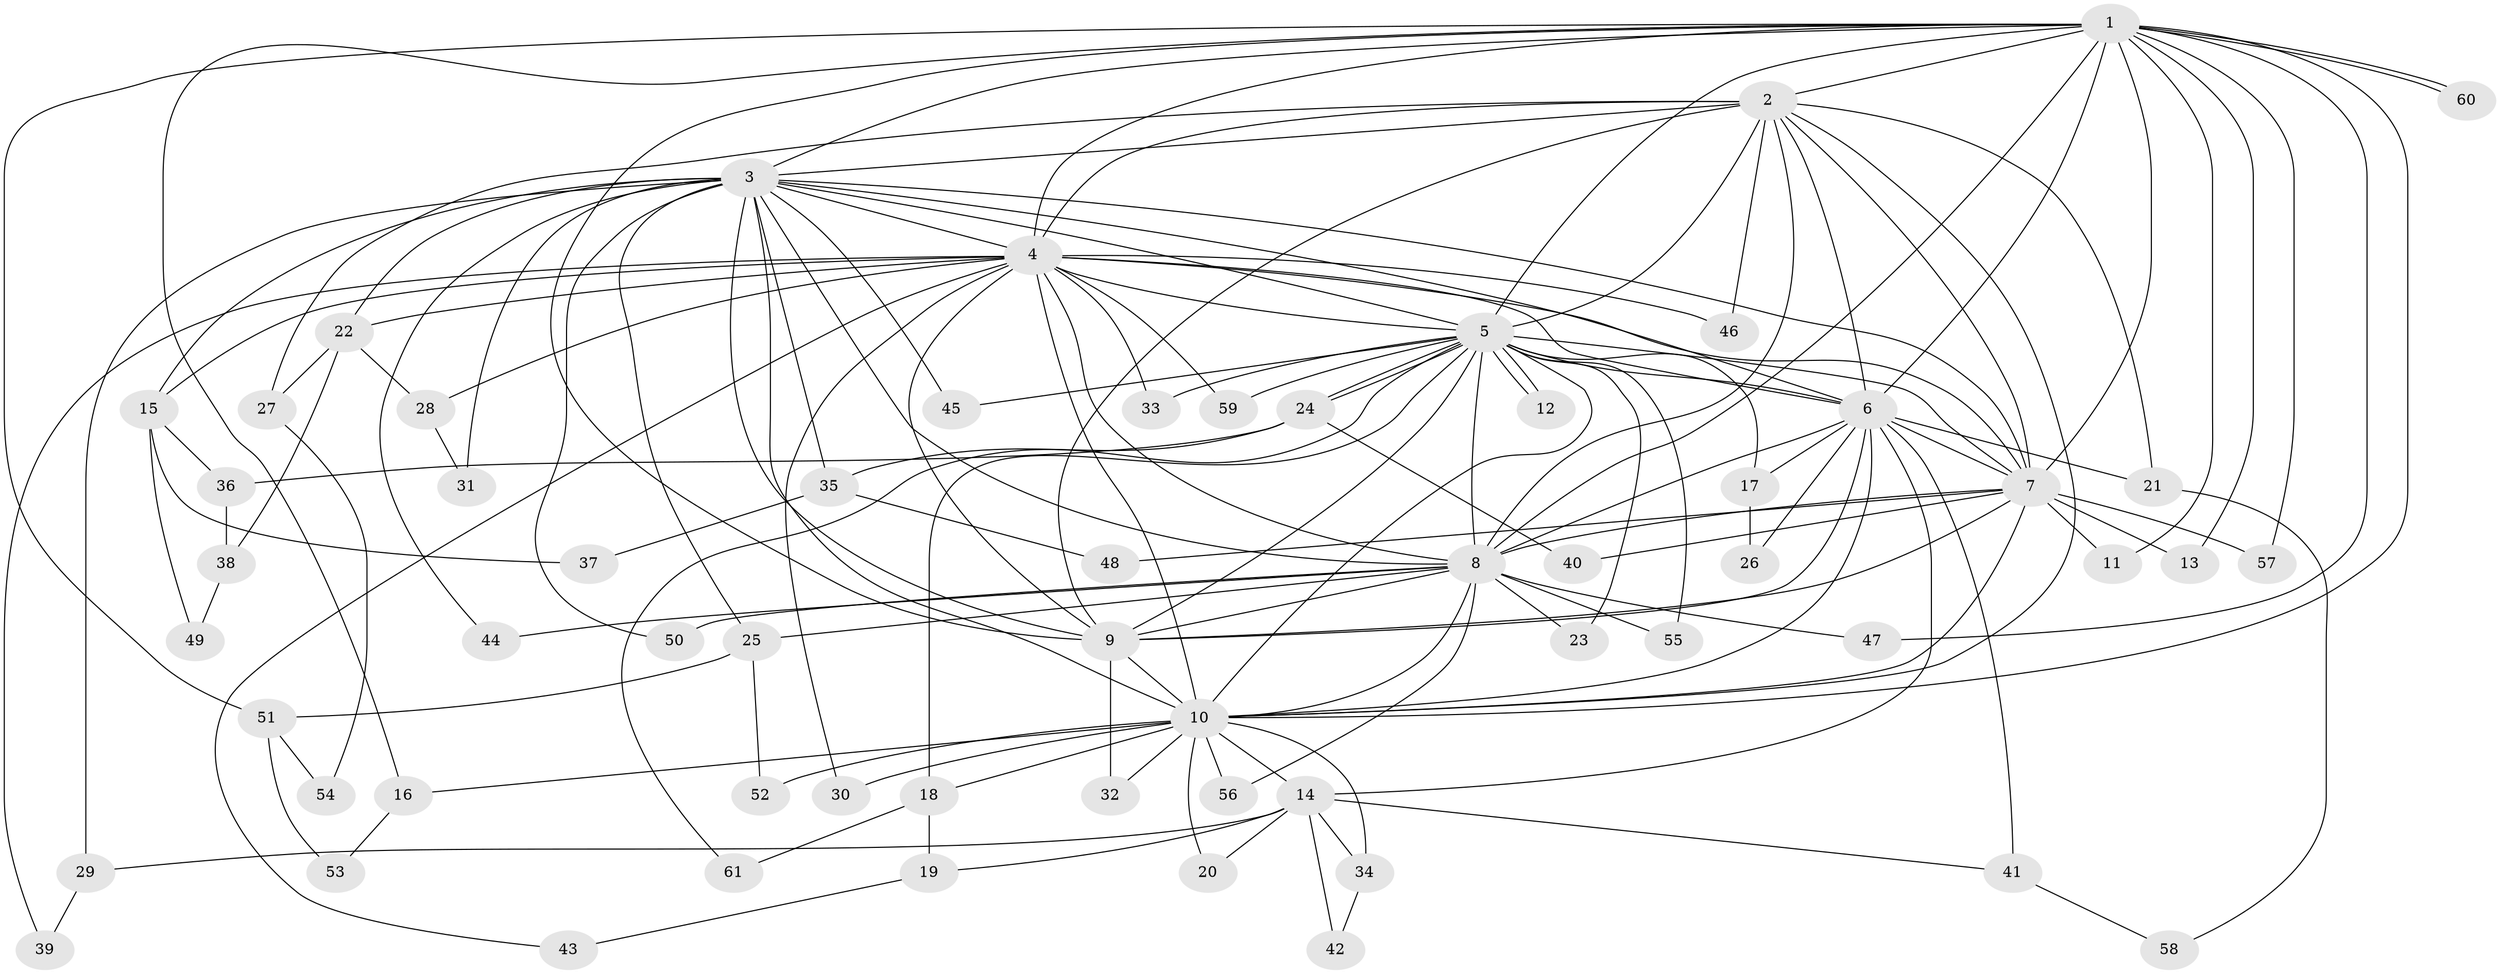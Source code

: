 // Generated by graph-tools (version 1.1) at 2025/25/03/09/25 03:25:45]
// undirected, 61 vertices, 147 edges
graph export_dot {
graph [start="1"]
  node [color=gray90,style=filled];
  1;
  2;
  3;
  4;
  5;
  6;
  7;
  8;
  9;
  10;
  11;
  12;
  13;
  14;
  15;
  16;
  17;
  18;
  19;
  20;
  21;
  22;
  23;
  24;
  25;
  26;
  27;
  28;
  29;
  30;
  31;
  32;
  33;
  34;
  35;
  36;
  37;
  38;
  39;
  40;
  41;
  42;
  43;
  44;
  45;
  46;
  47;
  48;
  49;
  50;
  51;
  52;
  53;
  54;
  55;
  56;
  57;
  58;
  59;
  60;
  61;
  1 -- 2;
  1 -- 3;
  1 -- 4;
  1 -- 5;
  1 -- 6;
  1 -- 7;
  1 -- 8;
  1 -- 9;
  1 -- 10;
  1 -- 11;
  1 -- 13;
  1 -- 16;
  1 -- 47;
  1 -- 51;
  1 -- 57;
  1 -- 60;
  1 -- 60;
  2 -- 3;
  2 -- 4;
  2 -- 5;
  2 -- 6;
  2 -- 7;
  2 -- 8;
  2 -- 9;
  2 -- 10;
  2 -- 21;
  2 -- 27;
  2 -- 46;
  3 -- 4;
  3 -- 5;
  3 -- 6;
  3 -- 7;
  3 -- 8;
  3 -- 9;
  3 -- 10;
  3 -- 15;
  3 -- 22;
  3 -- 25;
  3 -- 29;
  3 -- 31;
  3 -- 35;
  3 -- 44;
  3 -- 45;
  3 -- 50;
  4 -- 5;
  4 -- 6;
  4 -- 7;
  4 -- 8;
  4 -- 9;
  4 -- 10;
  4 -- 15;
  4 -- 22;
  4 -- 28;
  4 -- 30;
  4 -- 33;
  4 -- 39;
  4 -- 43;
  4 -- 46;
  4 -- 59;
  5 -- 6;
  5 -- 7;
  5 -- 8;
  5 -- 9;
  5 -- 10;
  5 -- 12;
  5 -- 12;
  5 -- 17;
  5 -- 18;
  5 -- 23;
  5 -- 24;
  5 -- 24;
  5 -- 33;
  5 -- 45;
  5 -- 55;
  5 -- 59;
  5 -- 61;
  6 -- 7;
  6 -- 8;
  6 -- 9;
  6 -- 10;
  6 -- 14;
  6 -- 17;
  6 -- 21;
  6 -- 26;
  6 -- 41;
  7 -- 8;
  7 -- 9;
  7 -- 10;
  7 -- 11;
  7 -- 13;
  7 -- 40;
  7 -- 48;
  7 -- 57;
  8 -- 9;
  8 -- 10;
  8 -- 23;
  8 -- 25;
  8 -- 44;
  8 -- 47;
  8 -- 50;
  8 -- 55;
  8 -- 56;
  9 -- 10;
  9 -- 32;
  10 -- 14;
  10 -- 16;
  10 -- 18;
  10 -- 20;
  10 -- 30;
  10 -- 32;
  10 -- 34;
  10 -- 52;
  10 -- 56;
  14 -- 19;
  14 -- 20;
  14 -- 29;
  14 -- 34;
  14 -- 41;
  14 -- 42;
  15 -- 36;
  15 -- 37;
  15 -- 49;
  16 -- 53;
  17 -- 26;
  18 -- 19;
  18 -- 61;
  19 -- 43;
  21 -- 58;
  22 -- 27;
  22 -- 28;
  22 -- 38;
  24 -- 35;
  24 -- 36;
  24 -- 40;
  25 -- 51;
  25 -- 52;
  27 -- 54;
  28 -- 31;
  29 -- 39;
  34 -- 42;
  35 -- 37;
  35 -- 48;
  36 -- 38;
  38 -- 49;
  41 -- 58;
  51 -- 53;
  51 -- 54;
}
